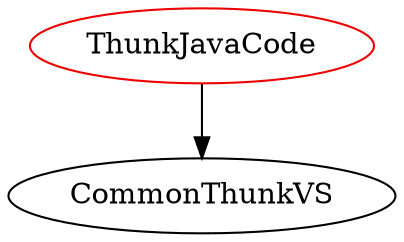 digraph thunkjavacode{
ThunkJavaCode	[shape=oval, color=red2, label="ThunkJavaCode"];
ThunkJavaCode -> CommonThunkVS;
}
